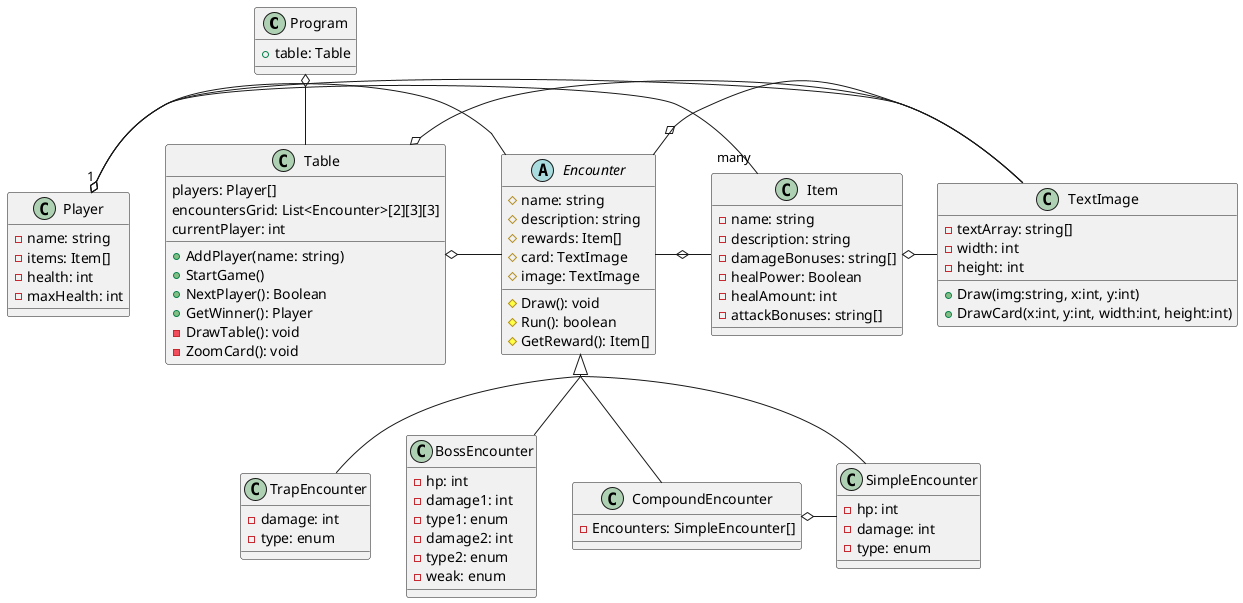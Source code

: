 @startuml Dungeon
static class Program {
    +table: Table
}
abstract class Encounter {
    #name: string
    #description: string
    #rewards: Item[]
    #card: TextImage
    #image: TextImage
    #Draw(): void
    #Run(): boolean
    #GetReward(): Item[]
}
together {
    class SimpleEncounter {
        -hp: int
        -damage: int
        -type: enum
    }
    class BossEncounter {
        -hp: int
        -damage1: int
        -type1: enum
        -damage2: int
        -type2: enum
        -weak: enum
    }
    class CompoundEncounter {
        -Encounters: SimpleEncounter[]
    }
    class TrapEncounter {
        -damage: int
        -type: enum
    }
}
class Player {
    -name: string
    -items: Item[]
    -health: int
    -maxHealth: int
}
class Table {
    players: Player[]
    encountersGrid: List<Encounter>[2][3][3]
    currentPlayer: int

    +AddPlayer(name: string)
    +StartGame()
    +NextPlayer(): Boolean
    +GetWinner(): Player
    -DrawTable(): void
    -ZoomCard(): void
}
class Item {
    -name: string
    -description: string
    -damageBonuses: string[]
    -healPower: Boolean
    -healAmount: int
    -attackBonuses: string[]
}
class TextImage {
    -textArray: string[]
    -width: int
    -height: int
    +Draw(img:string, x:int, y:int)
    +DrawCard(x:int, y:int, width:int, height:int)

}

skinparam groupInheritance 2

Program o-- Table
Encounter <|-- SimpleEncounter
Encounter <|-- BossEncounter
Encounter <|-- CompoundEncounter
Encounter <|-- TrapEncounter
Player "1" o- "many" Item
Encounter o- TextImage
Table o- TextImage
Encounter o- Item
Player o- Encounter
Player o- TextImage
Table o- Encounter
Item o- TextImage
CompoundEncounter o- SimpleEncounter

@enduml


